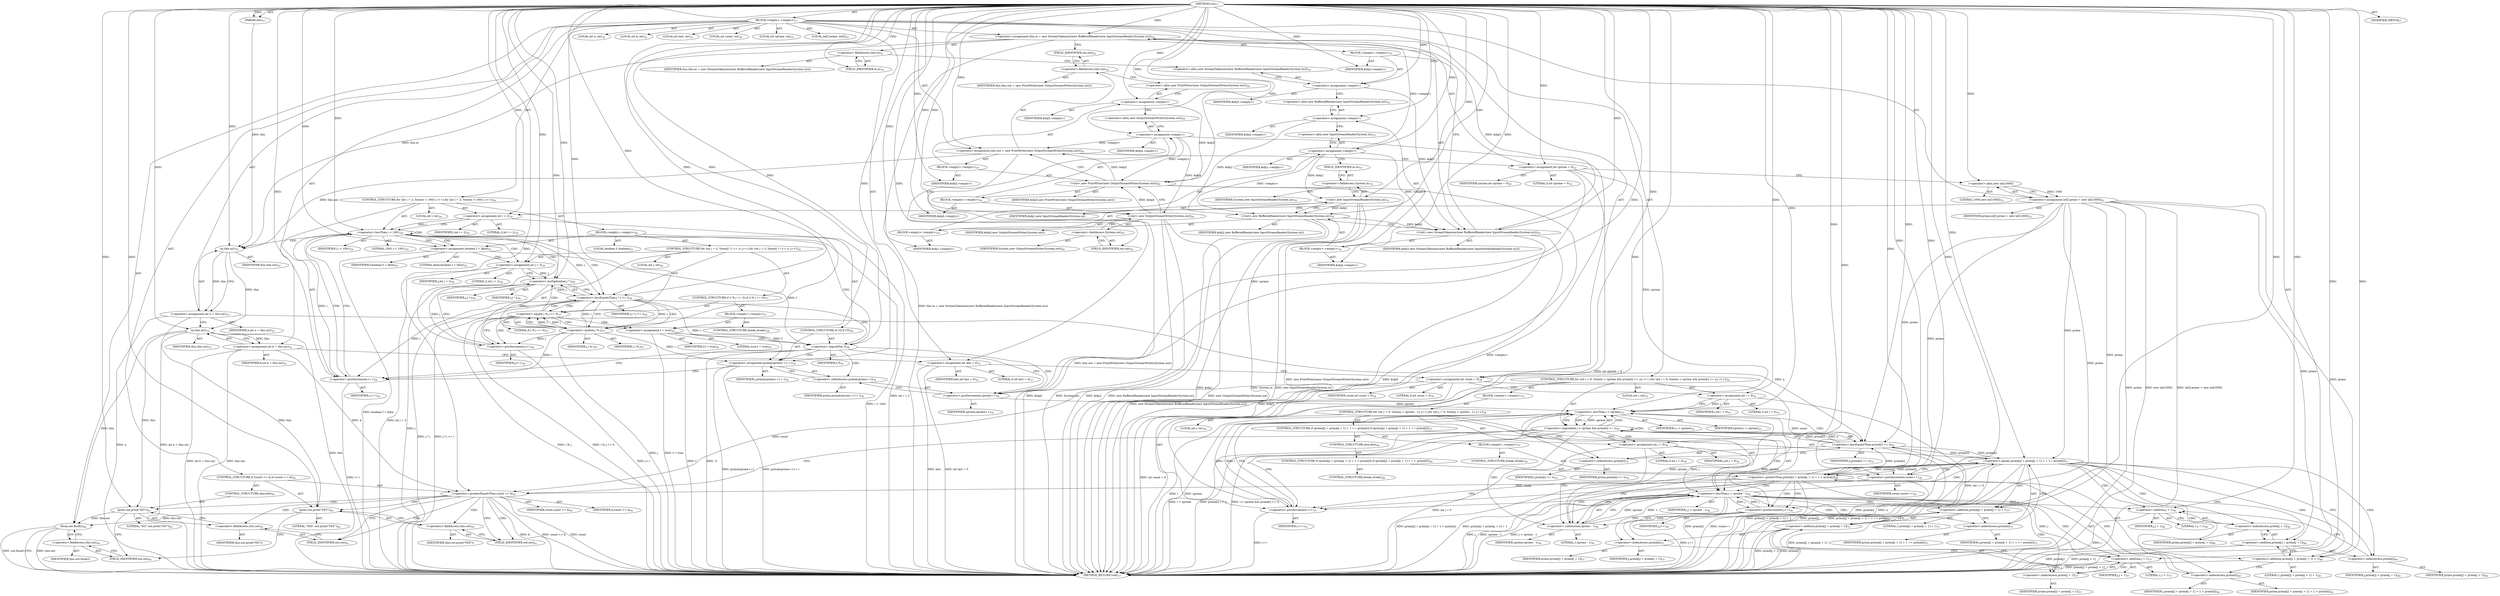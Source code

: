 digraph "run" {  
"55" [label = <(METHOD,run)<SUB>17</SUB>> ]
"4" [label = <(PARAM,this)<SUB>17</SUB>> ]
"56" [label = <(BLOCK,&lt;empty&gt;,&lt;empty&gt;)<SUB>17</SUB>> ]
"57" [label = <(&lt;operator&gt;.assignment,this.in = new StreamTokenizer(new BufferedReader(new InputStreamReader(System.in))))<SUB>19</SUB>> ]
"58" [label = <(&lt;operator&gt;.fieldAccess,this.in)<SUB>19</SUB>> ]
"59" [label = <(IDENTIFIER,this,this.in = new StreamTokenizer(new BufferedReader(new InputStreamReader(System.in))))> ]
"60" [label = <(FIELD_IDENTIFIER,in,in)<SUB>19</SUB>> ]
"61" [label = <(BLOCK,&lt;empty&gt;,&lt;empty&gt;)<SUB>19</SUB>> ]
"62" [label = <(&lt;operator&gt;.assignment,&lt;empty&gt;)> ]
"63" [label = <(IDENTIFIER,$obj3,&lt;empty&gt;)> ]
"64" [label = <(&lt;operator&gt;.alloc,new StreamTokenizer(new BufferedReader(new InputStreamReader(System.in))))<SUB>19</SUB>> ]
"65" [label = <(&lt;init&gt;,new StreamTokenizer(new BufferedReader(new InputStreamReader(System.in))))<SUB>19</SUB>> ]
"66" [label = <(IDENTIFIER,$obj3,new StreamTokenizer(new BufferedReader(new InputStreamReader(System.in))))> ]
"67" [label = <(BLOCK,&lt;empty&gt;,&lt;empty&gt;)<SUB>19</SUB>> ]
"68" [label = <(&lt;operator&gt;.assignment,&lt;empty&gt;)> ]
"69" [label = <(IDENTIFIER,$obj2,&lt;empty&gt;)> ]
"70" [label = <(&lt;operator&gt;.alloc,new BufferedReader(new InputStreamReader(System.in)))<SUB>19</SUB>> ]
"71" [label = <(&lt;init&gt;,new BufferedReader(new InputStreamReader(System.in)))<SUB>19</SUB>> ]
"72" [label = <(IDENTIFIER,$obj2,new BufferedReader(new InputStreamReader(System.in)))> ]
"73" [label = <(BLOCK,&lt;empty&gt;,&lt;empty&gt;)<SUB>19</SUB>> ]
"74" [label = <(&lt;operator&gt;.assignment,&lt;empty&gt;)> ]
"75" [label = <(IDENTIFIER,$obj1,&lt;empty&gt;)> ]
"76" [label = <(&lt;operator&gt;.alloc,new InputStreamReader(System.in))<SUB>19</SUB>> ]
"77" [label = <(&lt;init&gt;,new InputStreamReader(System.in))<SUB>19</SUB>> ]
"78" [label = <(IDENTIFIER,$obj1,new InputStreamReader(System.in))> ]
"79" [label = <(&lt;operator&gt;.fieldAccess,System.in)<SUB>19</SUB>> ]
"80" [label = <(IDENTIFIER,System,new InputStreamReader(System.in))<SUB>19</SUB>> ]
"81" [label = <(FIELD_IDENTIFIER,in,in)<SUB>19</SUB>> ]
"82" [label = <(IDENTIFIER,$obj1,&lt;empty&gt;)> ]
"83" [label = <(IDENTIFIER,$obj2,&lt;empty&gt;)> ]
"84" [label = <(IDENTIFIER,$obj3,&lt;empty&gt;)> ]
"85" [label = <(&lt;operator&gt;.assignment,this.out = new PrintWriter(new OutputStreamWriter(System.out)))<SUB>20</SUB>> ]
"86" [label = <(&lt;operator&gt;.fieldAccess,this.out)<SUB>20</SUB>> ]
"87" [label = <(IDENTIFIER,this,this.out = new PrintWriter(new OutputStreamWriter(System.out)))> ]
"88" [label = <(FIELD_IDENTIFIER,out,out)<SUB>20</SUB>> ]
"89" [label = <(BLOCK,&lt;empty&gt;,&lt;empty&gt;)<SUB>20</SUB>> ]
"90" [label = <(&lt;operator&gt;.assignment,&lt;empty&gt;)> ]
"91" [label = <(IDENTIFIER,$obj5,&lt;empty&gt;)> ]
"92" [label = <(&lt;operator&gt;.alloc,new PrintWriter(new OutputStreamWriter(System.out)))<SUB>20</SUB>> ]
"93" [label = <(&lt;init&gt;,new PrintWriter(new OutputStreamWriter(System.out)))<SUB>20</SUB>> ]
"94" [label = <(IDENTIFIER,$obj5,new PrintWriter(new OutputStreamWriter(System.out)))> ]
"95" [label = <(BLOCK,&lt;empty&gt;,&lt;empty&gt;)<SUB>20</SUB>> ]
"96" [label = <(&lt;operator&gt;.assignment,&lt;empty&gt;)> ]
"97" [label = <(IDENTIFIER,$obj4,&lt;empty&gt;)> ]
"98" [label = <(&lt;operator&gt;.alloc,new OutputStreamWriter(System.out))<SUB>20</SUB>> ]
"99" [label = <(&lt;init&gt;,new OutputStreamWriter(System.out))<SUB>20</SUB>> ]
"100" [label = <(IDENTIFIER,$obj4,new OutputStreamWriter(System.out))> ]
"101" [label = <(&lt;operator&gt;.fieldAccess,System.out)<SUB>20</SUB>> ]
"102" [label = <(IDENTIFIER,System,new OutputStreamWriter(System.out))<SUB>20</SUB>> ]
"103" [label = <(FIELD_IDENTIFIER,out,out)<SUB>20</SUB>> ]
"104" [label = <(IDENTIFIER,$obj4,&lt;empty&gt;)> ]
"105" [label = <(IDENTIFIER,$obj5,&lt;empty&gt;)> ]
"106" [label = <(LOCAL,int cprime: int)<SUB>22</SUB>> ]
"107" [label = <(&lt;operator&gt;.assignment,int cprime = 0)<SUB>22</SUB>> ]
"108" [label = <(IDENTIFIER,cprime,int cprime = 0)<SUB>22</SUB>> ]
"109" [label = <(LITERAL,0,int cprime = 0)<SUB>22</SUB>> ]
"110" [label = <(LOCAL,int[] prime: int[])<SUB>23</SUB>> ]
"111" [label = <(&lt;operator&gt;.assignment,int[] prime = new int[1000])<SUB>23</SUB>> ]
"112" [label = <(IDENTIFIER,prime,int[] prime = new int[1000])<SUB>23</SUB>> ]
"113" [label = <(&lt;operator&gt;.alloc,new int[1000])> ]
"114" [label = <(LITERAL,1000,new int[1000])<SUB>23</SUB>> ]
"115" [label = <(CONTROL_STRUCTURE,for (int i = 2; Some(i &lt; 1001); i++),for (int i = 2; Some(i &lt; 1001); i++))<SUB>24</SUB>> ]
"116" [label = <(LOCAL,int i: int)<SUB>24</SUB>> ]
"117" [label = <(&lt;operator&gt;.assignment,int i = 2)<SUB>24</SUB>> ]
"118" [label = <(IDENTIFIER,i,int i = 2)<SUB>24</SUB>> ]
"119" [label = <(LITERAL,2,int i = 2)<SUB>24</SUB>> ]
"120" [label = <(&lt;operator&gt;.lessThan,i &lt; 1001)<SUB>24</SUB>> ]
"121" [label = <(IDENTIFIER,i,i &lt; 1001)<SUB>24</SUB>> ]
"122" [label = <(LITERAL,1001,i &lt; 1001)<SUB>24</SUB>> ]
"123" [label = <(&lt;operator&gt;.postIncrement,i++)<SUB>24</SUB>> ]
"124" [label = <(IDENTIFIER,i,i++)<SUB>24</SUB>> ]
"125" [label = <(BLOCK,&lt;empty&gt;,&lt;empty&gt;)<SUB>24</SUB>> ]
"126" [label = <(LOCAL,boolean f: boolean)<SUB>25</SUB>> ]
"127" [label = <(&lt;operator&gt;.assignment,boolean f = false)<SUB>25</SUB>> ]
"128" [label = <(IDENTIFIER,f,boolean f = false)<SUB>25</SUB>> ]
"129" [label = <(LITERAL,false,boolean f = false)<SUB>25</SUB>> ]
"130" [label = <(CONTROL_STRUCTURE,for (int j = 2; Some(j * j &lt;= i); j++),for (int j = 2; Some(j * j &lt;= i); j++))<SUB>26</SUB>> ]
"131" [label = <(LOCAL,int j: int)<SUB>26</SUB>> ]
"132" [label = <(&lt;operator&gt;.assignment,int j = 2)<SUB>26</SUB>> ]
"133" [label = <(IDENTIFIER,j,int j = 2)<SUB>26</SUB>> ]
"134" [label = <(LITERAL,2,int j = 2)<SUB>26</SUB>> ]
"135" [label = <(&lt;operator&gt;.lessEqualsThan,j * j &lt;= i)<SUB>26</SUB>> ]
"136" [label = <(&lt;operator&gt;.multiplication,j * j)<SUB>26</SUB>> ]
"137" [label = <(IDENTIFIER,j,j * j)<SUB>26</SUB>> ]
"138" [label = <(IDENTIFIER,j,j * j)<SUB>26</SUB>> ]
"139" [label = <(IDENTIFIER,i,j * j &lt;= i)<SUB>26</SUB>> ]
"140" [label = <(&lt;operator&gt;.postIncrement,j++)<SUB>26</SUB>> ]
"141" [label = <(IDENTIFIER,j,j++)<SUB>26</SUB>> ]
"142" [label = <(CONTROL_STRUCTURE,if (i % j == 0),if (i % j == 0))<SUB>27</SUB>> ]
"143" [label = <(&lt;operator&gt;.equals,i % j == 0)<SUB>27</SUB>> ]
"144" [label = <(&lt;operator&gt;.modulo,i % j)<SUB>27</SUB>> ]
"145" [label = <(IDENTIFIER,i,i % j)<SUB>27</SUB>> ]
"146" [label = <(IDENTIFIER,j,i % j)<SUB>27</SUB>> ]
"147" [label = <(LITERAL,0,i % j == 0)<SUB>27</SUB>> ]
"148" [label = <(BLOCK,&lt;empty&gt;,&lt;empty&gt;)<SUB>27</SUB>> ]
"149" [label = <(&lt;operator&gt;.assignment,f = true)<SUB>28</SUB>> ]
"150" [label = <(IDENTIFIER,f,f = true)<SUB>28</SUB>> ]
"151" [label = <(LITERAL,true,f = true)<SUB>28</SUB>> ]
"152" [label = <(CONTROL_STRUCTURE,break;,break;)<SUB>28</SUB>> ]
"153" [label = <(CONTROL_STRUCTURE,if (!f),if (!f))<SUB>30</SUB>> ]
"154" [label = <(&lt;operator&gt;.logicalNot,!f)<SUB>30</SUB>> ]
"155" [label = <(IDENTIFIER,f,!f)<SUB>30</SUB>> ]
"156" [label = <(&lt;operator&gt;.assignment,prime[cprime++] = i)<SUB>30</SUB>> ]
"157" [label = <(&lt;operator&gt;.indexAccess,prime[cprime++])<SUB>30</SUB>> ]
"158" [label = <(IDENTIFIER,prime,prime[cprime++] = i)<SUB>30</SUB>> ]
"159" [label = <(&lt;operator&gt;.postIncrement,cprime++)<SUB>30</SUB>> ]
"160" [label = <(IDENTIFIER,cprime,cprime++)<SUB>30</SUB>> ]
"161" [label = <(IDENTIFIER,i,prime[cprime++] = i)<SUB>30</SUB>> ]
"162" [label = <(LOCAL,int n: int)<SUB>32</SUB>> ]
"163" [label = <(LOCAL,int k: int)<SUB>32</SUB>> ]
"164" [label = <(&lt;operator&gt;.assignment,int n = this.ni())<SUB>32</SUB>> ]
"165" [label = <(IDENTIFIER,n,int n = this.ni())<SUB>32</SUB>> ]
"166" [label = <(ni,this.ni())<SUB>32</SUB>> ]
"3" [label = <(IDENTIFIER,this,this.ni())<SUB>32</SUB>> ]
"167" [label = <(&lt;operator&gt;.assignment,int k = this.ni())<SUB>32</SUB>> ]
"168" [label = <(IDENTIFIER,k,int k = this.ni())<SUB>32</SUB>> ]
"169" [label = <(ni,this.ni())<SUB>32</SUB>> ]
"5" [label = <(IDENTIFIER,this,this.ni())<SUB>32</SUB>> ]
"170" [label = <(LOCAL,int last: int)<SUB>33</SUB>> ]
"171" [label = <(&lt;operator&gt;.assignment,int last = 0)<SUB>33</SUB>> ]
"172" [label = <(IDENTIFIER,last,int last = 0)<SUB>33</SUB>> ]
"173" [label = <(LITERAL,0,int last = 0)<SUB>33</SUB>> ]
"174" [label = <(LOCAL,int count: int)<SUB>34</SUB>> ]
"175" [label = <(&lt;operator&gt;.assignment,int count = 0)<SUB>34</SUB>> ]
"176" [label = <(IDENTIFIER,count,int count = 0)<SUB>34</SUB>> ]
"177" [label = <(LITERAL,0,int count = 0)<SUB>34</SUB>> ]
"178" [label = <(CONTROL_STRUCTURE,for (int i = 0; Some(i &lt; cprime &amp;&amp; prime[i] &lt;= n); i++),for (int i = 0; Some(i &lt; cprime &amp;&amp; prime[i] &lt;= n); i++))<SUB>35</SUB>> ]
"179" [label = <(LOCAL,int i: int)<SUB>35</SUB>> ]
"180" [label = <(&lt;operator&gt;.assignment,int i = 0)<SUB>35</SUB>> ]
"181" [label = <(IDENTIFIER,i,int i = 0)<SUB>35</SUB>> ]
"182" [label = <(LITERAL,0,int i = 0)<SUB>35</SUB>> ]
"183" [label = <(&lt;operator&gt;.logicalAnd,i &lt; cprime &amp;&amp; prime[i] &lt;= n)<SUB>35</SUB>> ]
"184" [label = <(&lt;operator&gt;.lessThan,i &lt; cprime)<SUB>35</SUB>> ]
"185" [label = <(IDENTIFIER,i,i &lt; cprime)<SUB>35</SUB>> ]
"186" [label = <(IDENTIFIER,cprime,i &lt; cprime)<SUB>35</SUB>> ]
"187" [label = <(&lt;operator&gt;.lessEqualsThan,prime[i] &lt;= n)<SUB>35</SUB>> ]
"188" [label = <(&lt;operator&gt;.indexAccess,prime[i])<SUB>35</SUB>> ]
"189" [label = <(IDENTIFIER,prime,prime[i] &lt;= n)<SUB>35</SUB>> ]
"190" [label = <(IDENTIFIER,i,prime[i] &lt;= n)<SUB>35</SUB>> ]
"191" [label = <(IDENTIFIER,n,prime[i] &lt;= n)<SUB>35</SUB>> ]
"192" [label = <(&lt;operator&gt;.postIncrement,i++)<SUB>35</SUB>> ]
"193" [label = <(IDENTIFIER,i,i++)<SUB>35</SUB>> ]
"194" [label = <(BLOCK,&lt;empty&gt;,&lt;empty&gt;)<SUB>35</SUB>> ]
"195" [label = <(CONTROL_STRUCTURE,for (int j = 0; Some(j &lt; cprime - 1); j++),for (int j = 0; Some(j &lt; cprime - 1); j++))<SUB>36</SUB>> ]
"196" [label = <(LOCAL,int j: int)<SUB>36</SUB>> ]
"197" [label = <(&lt;operator&gt;.assignment,int j = 0)<SUB>36</SUB>> ]
"198" [label = <(IDENTIFIER,j,int j = 0)<SUB>36</SUB>> ]
"199" [label = <(LITERAL,0,int j = 0)<SUB>36</SUB>> ]
"200" [label = <(&lt;operator&gt;.lessThan,j &lt; cprime - 1)<SUB>36</SUB>> ]
"201" [label = <(IDENTIFIER,j,j &lt; cprime - 1)<SUB>36</SUB>> ]
"202" [label = <(&lt;operator&gt;.subtraction,cprime - 1)<SUB>36</SUB>> ]
"203" [label = <(IDENTIFIER,cprime,cprime - 1)<SUB>36</SUB>> ]
"204" [label = <(LITERAL,1,cprime - 1)<SUB>36</SUB>> ]
"205" [label = <(&lt;operator&gt;.postIncrement,j++)<SUB>36</SUB>> ]
"206" [label = <(IDENTIFIER,j,j++)<SUB>36</SUB>> ]
"207" [label = <(CONTROL_STRUCTURE,if (prime[j] + prime[j + 1] + 1 == prime[i]),if (prime[j] + prime[j + 1] + 1 == prime[i]))<SUB>37</SUB>> ]
"208" [label = <(&lt;operator&gt;.equals,prime[j] + prime[j + 1] + 1 == prime[i])<SUB>37</SUB>> ]
"209" [label = <(&lt;operator&gt;.addition,prime[j] + prime[j + 1] + 1)<SUB>37</SUB>> ]
"210" [label = <(&lt;operator&gt;.addition,prime[j] + prime[j + 1])<SUB>37</SUB>> ]
"211" [label = <(&lt;operator&gt;.indexAccess,prime[j])<SUB>37</SUB>> ]
"212" [label = <(IDENTIFIER,prime,prime[j] + prime[j + 1])<SUB>37</SUB>> ]
"213" [label = <(IDENTIFIER,j,prime[j] + prime[j + 1])<SUB>37</SUB>> ]
"214" [label = <(&lt;operator&gt;.indexAccess,prime[j + 1])<SUB>37</SUB>> ]
"215" [label = <(IDENTIFIER,prime,prime[j] + prime[j + 1])<SUB>37</SUB>> ]
"216" [label = <(&lt;operator&gt;.addition,j + 1)<SUB>37</SUB>> ]
"217" [label = <(IDENTIFIER,j,j + 1)<SUB>37</SUB>> ]
"218" [label = <(LITERAL,1,j + 1)<SUB>37</SUB>> ]
"219" [label = <(LITERAL,1,prime[j] + prime[j + 1] + 1)<SUB>37</SUB>> ]
"220" [label = <(&lt;operator&gt;.indexAccess,prime[i])<SUB>37</SUB>> ]
"221" [label = <(IDENTIFIER,prime,prime[j] + prime[j + 1] + 1 == prime[i])<SUB>37</SUB>> ]
"222" [label = <(IDENTIFIER,i,prime[j] + prime[j + 1] + 1 == prime[i])<SUB>37</SUB>> ]
"223" [label = <(BLOCK,&lt;empty&gt;,&lt;empty&gt;)<SUB>37</SUB>> ]
"224" [label = <(&lt;operator&gt;.postIncrement,count++)<SUB>38</SUB>> ]
"225" [label = <(IDENTIFIER,count,count++)<SUB>38</SUB>> ]
"226" [label = <(CONTROL_STRUCTURE,break;,break;)<SUB>38</SUB>> ]
"227" [label = <(CONTROL_STRUCTURE,else,else)<SUB>40</SUB>> ]
"228" [label = <(CONTROL_STRUCTURE,if (prime[j] + prime[j + 1] + 1 &gt; prime[i]),if (prime[j] + prime[j + 1] + 1 &gt; prime[i]))<SUB>40</SUB>> ]
"229" [label = <(&lt;operator&gt;.greaterThan,prime[j] + prime[j + 1] + 1 &gt; prime[i])<SUB>40</SUB>> ]
"230" [label = <(&lt;operator&gt;.addition,prime[j] + prime[j + 1] + 1)<SUB>40</SUB>> ]
"231" [label = <(&lt;operator&gt;.addition,prime[j] + prime[j + 1])<SUB>40</SUB>> ]
"232" [label = <(&lt;operator&gt;.indexAccess,prime[j])<SUB>40</SUB>> ]
"233" [label = <(IDENTIFIER,prime,prime[j] + prime[j + 1])<SUB>40</SUB>> ]
"234" [label = <(IDENTIFIER,j,prime[j] + prime[j + 1])<SUB>40</SUB>> ]
"235" [label = <(&lt;operator&gt;.indexAccess,prime[j + 1])<SUB>40</SUB>> ]
"236" [label = <(IDENTIFIER,prime,prime[j] + prime[j + 1])<SUB>40</SUB>> ]
"237" [label = <(&lt;operator&gt;.addition,j + 1)<SUB>40</SUB>> ]
"238" [label = <(IDENTIFIER,j,j + 1)<SUB>40</SUB>> ]
"239" [label = <(LITERAL,1,j + 1)<SUB>40</SUB>> ]
"240" [label = <(LITERAL,1,prime[j] + prime[j + 1] + 1)<SUB>40</SUB>> ]
"241" [label = <(&lt;operator&gt;.indexAccess,prime[i])<SUB>40</SUB>> ]
"242" [label = <(IDENTIFIER,prime,prime[j] + prime[j + 1] + 1 &gt; prime[i])<SUB>40</SUB>> ]
"243" [label = <(IDENTIFIER,i,prime[j] + prime[j + 1] + 1 &gt; prime[i])<SUB>40</SUB>> ]
"244" [label = <(CONTROL_STRUCTURE,break;,break;)<SUB>40</SUB>> ]
"245" [label = <(CONTROL_STRUCTURE,if (count &gt;= k),if (count &gt;= k))<SUB>42</SUB>> ]
"246" [label = <(&lt;operator&gt;.greaterEqualsThan,count &gt;= k)<SUB>42</SUB>> ]
"247" [label = <(IDENTIFIER,count,count &gt;= k)<SUB>42</SUB>> ]
"248" [label = <(IDENTIFIER,k,count &gt;= k)<SUB>42</SUB>> ]
"249" [label = <(print,out.print(&quot;YES&quot;))<SUB>42</SUB>> ]
"250" [label = <(&lt;operator&gt;.fieldAccess,this.out)<SUB>42</SUB>> ]
"251" [label = <(IDENTIFIER,this,out.print(&quot;YES&quot;))> ]
"252" [label = <(FIELD_IDENTIFIER,out,out)<SUB>42</SUB>> ]
"253" [label = <(LITERAL,&quot;YES&quot;,out.print(&quot;YES&quot;))<SUB>42</SUB>> ]
"254" [label = <(CONTROL_STRUCTURE,else,else)<SUB>43</SUB>> ]
"255" [label = <(print,out.print(&quot;NO&quot;))<SUB>43</SUB>> ]
"256" [label = <(&lt;operator&gt;.fieldAccess,this.out)<SUB>43</SUB>> ]
"257" [label = <(IDENTIFIER,this,out.print(&quot;NO&quot;))> ]
"258" [label = <(FIELD_IDENTIFIER,out,out)<SUB>43</SUB>> ]
"259" [label = <(LITERAL,&quot;NO&quot;,out.print(&quot;NO&quot;))<SUB>43</SUB>> ]
"260" [label = <(flush,out.flush())<SUB>44</SUB>> ]
"261" [label = <(&lt;operator&gt;.fieldAccess,this.out)<SUB>44</SUB>> ]
"262" [label = <(IDENTIFIER,this,out.flush())> ]
"263" [label = <(FIELD_IDENTIFIER,out,out)<SUB>44</SUB>> ]
"264" [label = <(MODIFIER,VIRTUAL)> ]
"265" [label = <(METHOD_RETURN,void)<SUB>17</SUB>> ]
  "55" -> "4"  [ label = "AST: "] 
  "55" -> "56"  [ label = "AST: "] 
  "55" -> "264"  [ label = "AST: "] 
  "55" -> "265"  [ label = "AST: "] 
  "56" -> "57"  [ label = "AST: "] 
  "56" -> "85"  [ label = "AST: "] 
  "56" -> "106"  [ label = "AST: "] 
  "56" -> "107"  [ label = "AST: "] 
  "56" -> "110"  [ label = "AST: "] 
  "56" -> "111"  [ label = "AST: "] 
  "56" -> "115"  [ label = "AST: "] 
  "56" -> "162"  [ label = "AST: "] 
  "56" -> "163"  [ label = "AST: "] 
  "56" -> "164"  [ label = "AST: "] 
  "56" -> "167"  [ label = "AST: "] 
  "56" -> "170"  [ label = "AST: "] 
  "56" -> "171"  [ label = "AST: "] 
  "56" -> "174"  [ label = "AST: "] 
  "56" -> "175"  [ label = "AST: "] 
  "56" -> "178"  [ label = "AST: "] 
  "56" -> "245"  [ label = "AST: "] 
  "56" -> "260"  [ label = "AST: "] 
  "57" -> "58"  [ label = "AST: "] 
  "57" -> "61"  [ label = "AST: "] 
  "58" -> "59"  [ label = "AST: "] 
  "58" -> "60"  [ label = "AST: "] 
  "61" -> "62"  [ label = "AST: "] 
  "61" -> "65"  [ label = "AST: "] 
  "61" -> "84"  [ label = "AST: "] 
  "62" -> "63"  [ label = "AST: "] 
  "62" -> "64"  [ label = "AST: "] 
  "65" -> "66"  [ label = "AST: "] 
  "65" -> "67"  [ label = "AST: "] 
  "67" -> "68"  [ label = "AST: "] 
  "67" -> "71"  [ label = "AST: "] 
  "67" -> "83"  [ label = "AST: "] 
  "68" -> "69"  [ label = "AST: "] 
  "68" -> "70"  [ label = "AST: "] 
  "71" -> "72"  [ label = "AST: "] 
  "71" -> "73"  [ label = "AST: "] 
  "73" -> "74"  [ label = "AST: "] 
  "73" -> "77"  [ label = "AST: "] 
  "73" -> "82"  [ label = "AST: "] 
  "74" -> "75"  [ label = "AST: "] 
  "74" -> "76"  [ label = "AST: "] 
  "77" -> "78"  [ label = "AST: "] 
  "77" -> "79"  [ label = "AST: "] 
  "79" -> "80"  [ label = "AST: "] 
  "79" -> "81"  [ label = "AST: "] 
  "85" -> "86"  [ label = "AST: "] 
  "85" -> "89"  [ label = "AST: "] 
  "86" -> "87"  [ label = "AST: "] 
  "86" -> "88"  [ label = "AST: "] 
  "89" -> "90"  [ label = "AST: "] 
  "89" -> "93"  [ label = "AST: "] 
  "89" -> "105"  [ label = "AST: "] 
  "90" -> "91"  [ label = "AST: "] 
  "90" -> "92"  [ label = "AST: "] 
  "93" -> "94"  [ label = "AST: "] 
  "93" -> "95"  [ label = "AST: "] 
  "95" -> "96"  [ label = "AST: "] 
  "95" -> "99"  [ label = "AST: "] 
  "95" -> "104"  [ label = "AST: "] 
  "96" -> "97"  [ label = "AST: "] 
  "96" -> "98"  [ label = "AST: "] 
  "99" -> "100"  [ label = "AST: "] 
  "99" -> "101"  [ label = "AST: "] 
  "101" -> "102"  [ label = "AST: "] 
  "101" -> "103"  [ label = "AST: "] 
  "107" -> "108"  [ label = "AST: "] 
  "107" -> "109"  [ label = "AST: "] 
  "111" -> "112"  [ label = "AST: "] 
  "111" -> "113"  [ label = "AST: "] 
  "113" -> "114"  [ label = "AST: "] 
  "115" -> "116"  [ label = "AST: "] 
  "115" -> "117"  [ label = "AST: "] 
  "115" -> "120"  [ label = "AST: "] 
  "115" -> "123"  [ label = "AST: "] 
  "115" -> "125"  [ label = "AST: "] 
  "117" -> "118"  [ label = "AST: "] 
  "117" -> "119"  [ label = "AST: "] 
  "120" -> "121"  [ label = "AST: "] 
  "120" -> "122"  [ label = "AST: "] 
  "123" -> "124"  [ label = "AST: "] 
  "125" -> "126"  [ label = "AST: "] 
  "125" -> "127"  [ label = "AST: "] 
  "125" -> "130"  [ label = "AST: "] 
  "125" -> "153"  [ label = "AST: "] 
  "127" -> "128"  [ label = "AST: "] 
  "127" -> "129"  [ label = "AST: "] 
  "130" -> "131"  [ label = "AST: "] 
  "130" -> "132"  [ label = "AST: "] 
  "130" -> "135"  [ label = "AST: "] 
  "130" -> "140"  [ label = "AST: "] 
  "130" -> "142"  [ label = "AST: "] 
  "132" -> "133"  [ label = "AST: "] 
  "132" -> "134"  [ label = "AST: "] 
  "135" -> "136"  [ label = "AST: "] 
  "135" -> "139"  [ label = "AST: "] 
  "136" -> "137"  [ label = "AST: "] 
  "136" -> "138"  [ label = "AST: "] 
  "140" -> "141"  [ label = "AST: "] 
  "142" -> "143"  [ label = "AST: "] 
  "142" -> "148"  [ label = "AST: "] 
  "143" -> "144"  [ label = "AST: "] 
  "143" -> "147"  [ label = "AST: "] 
  "144" -> "145"  [ label = "AST: "] 
  "144" -> "146"  [ label = "AST: "] 
  "148" -> "149"  [ label = "AST: "] 
  "148" -> "152"  [ label = "AST: "] 
  "149" -> "150"  [ label = "AST: "] 
  "149" -> "151"  [ label = "AST: "] 
  "153" -> "154"  [ label = "AST: "] 
  "153" -> "156"  [ label = "AST: "] 
  "154" -> "155"  [ label = "AST: "] 
  "156" -> "157"  [ label = "AST: "] 
  "156" -> "161"  [ label = "AST: "] 
  "157" -> "158"  [ label = "AST: "] 
  "157" -> "159"  [ label = "AST: "] 
  "159" -> "160"  [ label = "AST: "] 
  "164" -> "165"  [ label = "AST: "] 
  "164" -> "166"  [ label = "AST: "] 
  "166" -> "3"  [ label = "AST: "] 
  "167" -> "168"  [ label = "AST: "] 
  "167" -> "169"  [ label = "AST: "] 
  "169" -> "5"  [ label = "AST: "] 
  "171" -> "172"  [ label = "AST: "] 
  "171" -> "173"  [ label = "AST: "] 
  "175" -> "176"  [ label = "AST: "] 
  "175" -> "177"  [ label = "AST: "] 
  "178" -> "179"  [ label = "AST: "] 
  "178" -> "180"  [ label = "AST: "] 
  "178" -> "183"  [ label = "AST: "] 
  "178" -> "192"  [ label = "AST: "] 
  "178" -> "194"  [ label = "AST: "] 
  "180" -> "181"  [ label = "AST: "] 
  "180" -> "182"  [ label = "AST: "] 
  "183" -> "184"  [ label = "AST: "] 
  "183" -> "187"  [ label = "AST: "] 
  "184" -> "185"  [ label = "AST: "] 
  "184" -> "186"  [ label = "AST: "] 
  "187" -> "188"  [ label = "AST: "] 
  "187" -> "191"  [ label = "AST: "] 
  "188" -> "189"  [ label = "AST: "] 
  "188" -> "190"  [ label = "AST: "] 
  "192" -> "193"  [ label = "AST: "] 
  "194" -> "195"  [ label = "AST: "] 
  "195" -> "196"  [ label = "AST: "] 
  "195" -> "197"  [ label = "AST: "] 
  "195" -> "200"  [ label = "AST: "] 
  "195" -> "205"  [ label = "AST: "] 
  "195" -> "207"  [ label = "AST: "] 
  "197" -> "198"  [ label = "AST: "] 
  "197" -> "199"  [ label = "AST: "] 
  "200" -> "201"  [ label = "AST: "] 
  "200" -> "202"  [ label = "AST: "] 
  "202" -> "203"  [ label = "AST: "] 
  "202" -> "204"  [ label = "AST: "] 
  "205" -> "206"  [ label = "AST: "] 
  "207" -> "208"  [ label = "AST: "] 
  "207" -> "223"  [ label = "AST: "] 
  "207" -> "227"  [ label = "AST: "] 
  "208" -> "209"  [ label = "AST: "] 
  "208" -> "220"  [ label = "AST: "] 
  "209" -> "210"  [ label = "AST: "] 
  "209" -> "219"  [ label = "AST: "] 
  "210" -> "211"  [ label = "AST: "] 
  "210" -> "214"  [ label = "AST: "] 
  "211" -> "212"  [ label = "AST: "] 
  "211" -> "213"  [ label = "AST: "] 
  "214" -> "215"  [ label = "AST: "] 
  "214" -> "216"  [ label = "AST: "] 
  "216" -> "217"  [ label = "AST: "] 
  "216" -> "218"  [ label = "AST: "] 
  "220" -> "221"  [ label = "AST: "] 
  "220" -> "222"  [ label = "AST: "] 
  "223" -> "224"  [ label = "AST: "] 
  "223" -> "226"  [ label = "AST: "] 
  "224" -> "225"  [ label = "AST: "] 
  "227" -> "228"  [ label = "AST: "] 
  "228" -> "229"  [ label = "AST: "] 
  "228" -> "244"  [ label = "AST: "] 
  "229" -> "230"  [ label = "AST: "] 
  "229" -> "241"  [ label = "AST: "] 
  "230" -> "231"  [ label = "AST: "] 
  "230" -> "240"  [ label = "AST: "] 
  "231" -> "232"  [ label = "AST: "] 
  "231" -> "235"  [ label = "AST: "] 
  "232" -> "233"  [ label = "AST: "] 
  "232" -> "234"  [ label = "AST: "] 
  "235" -> "236"  [ label = "AST: "] 
  "235" -> "237"  [ label = "AST: "] 
  "237" -> "238"  [ label = "AST: "] 
  "237" -> "239"  [ label = "AST: "] 
  "241" -> "242"  [ label = "AST: "] 
  "241" -> "243"  [ label = "AST: "] 
  "245" -> "246"  [ label = "AST: "] 
  "245" -> "249"  [ label = "AST: "] 
  "245" -> "254"  [ label = "AST: "] 
  "246" -> "247"  [ label = "AST: "] 
  "246" -> "248"  [ label = "AST: "] 
  "249" -> "250"  [ label = "AST: "] 
  "249" -> "253"  [ label = "AST: "] 
  "250" -> "251"  [ label = "AST: "] 
  "250" -> "252"  [ label = "AST: "] 
  "254" -> "255"  [ label = "AST: "] 
  "255" -> "256"  [ label = "AST: "] 
  "255" -> "259"  [ label = "AST: "] 
  "256" -> "257"  [ label = "AST: "] 
  "256" -> "258"  [ label = "AST: "] 
  "260" -> "261"  [ label = "AST: "] 
  "261" -> "262"  [ label = "AST: "] 
  "261" -> "263"  [ label = "AST: "] 
  "57" -> "88"  [ label = "CFG: "] 
  "85" -> "107"  [ label = "CFG: "] 
  "107" -> "113"  [ label = "CFG: "] 
  "111" -> "117"  [ label = "CFG: "] 
  "164" -> "169"  [ label = "CFG: "] 
  "167" -> "171"  [ label = "CFG: "] 
  "171" -> "175"  [ label = "CFG: "] 
  "175" -> "180"  [ label = "CFG: "] 
  "260" -> "265"  [ label = "CFG: "] 
  "58" -> "64"  [ label = "CFG: "] 
  "86" -> "92"  [ label = "CFG: "] 
  "113" -> "111"  [ label = "CFG: "] 
  "117" -> "120"  [ label = "CFG: "] 
  "120" -> "127"  [ label = "CFG: "] 
  "120" -> "166"  [ label = "CFG: "] 
  "123" -> "120"  [ label = "CFG: "] 
  "166" -> "164"  [ label = "CFG: "] 
  "169" -> "167"  [ label = "CFG: "] 
  "180" -> "184"  [ label = "CFG: "] 
  "183" -> "197"  [ label = "CFG: "] 
  "183" -> "246"  [ label = "CFG: "] 
  "192" -> "184"  [ label = "CFG: "] 
  "246" -> "252"  [ label = "CFG: "] 
  "246" -> "258"  [ label = "CFG: "] 
  "249" -> "263"  [ label = "CFG: "] 
  "261" -> "260"  [ label = "CFG: "] 
  "60" -> "58"  [ label = "CFG: "] 
  "62" -> "70"  [ label = "CFG: "] 
  "65" -> "57"  [ label = "CFG: "] 
  "88" -> "86"  [ label = "CFG: "] 
  "90" -> "98"  [ label = "CFG: "] 
  "93" -> "85"  [ label = "CFG: "] 
  "127" -> "132"  [ label = "CFG: "] 
  "184" -> "183"  [ label = "CFG: "] 
  "184" -> "188"  [ label = "CFG: "] 
  "187" -> "183"  [ label = "CFG: "] 
  "250" -> "249"  [ label = "CFG: "] 
  "255" -> "263"  [ label = "CFG: "] 
  "263" -> "261"  [ label = "CFG: "] 
  "64" -> "62"  [ label = "CFG: "] 
  "92" -> "90"  [ label = "CFG: "] 
  "132" -> "136"  [ label = "CFG: "] 
  "135" -> "144"  [ label = "CFG: "] 
  "135" -> "154"  [ label = "CFG: "] 
  "140" -> "136"  [ label = "CFG: "] 
  "154" -> "159"  [ label = "CFG: "] 
  "154" -> "123"  [ label = "CFG: "] 
  "156" -> "123"  [ label = "CFG: "] 
  "188" -> "187"  [ label = "CFG: "] 
  "197" -> "202"  [ label = "CFG: "] 
  "200" -> "211"  [ label = "CFG: "] 
  "200" -> "192"  [ label = "CFG: "] 
  "205" -> "202"  [ label = "CFG: "] 
  "252" -> "250"  [ label = "CFG: "] 
  "256" -> "255"  [ label = "CFG: "] 
  "68" -> "76"  [ label = "CFG: "] 
  "71" -> "65"  [ label = "CFG: "] 
  "96" -> "103"  [ label = "CFG: "] 
  "99" -> "93"  [ label = "CFG: "] 
  "136" -> "135"  [ label = "CFG: "] 
  "143" -> "149"  [ label = "CFG: "] 
  "143" -> "140"  [ label = "CFG: "] 
  "157" -> "156"  [ label = "CFG: "] 
  "202" -> "200"  [ label = "CFG: "] 
  "208" -> "224"  [ label = "CFG: "] 
  "208" -> "232"  [ label = "CFG: "] 
  "258" -> "256"  [ label = "CFG: "] 
  "70" -> "68"  [ label = "CFG: "] 
  "98" -> "96"  [ label = "CFG: "] 
  "101" -> "99"  [ label = "CFG: "] 
  "144" -> "143"  [ label = "CFG: "] 
  "149" -> "154"  [ label = "CFG: "] 
  "159" -> "157"  [ label = "CFG: "] 
  "209" -> "220"  [ label = "CFG: "] 
  "220" -> "208"  [ label = "CFG: "] 
  "224" -> "192"  [ label = "CFG: "] 
  "74" -> "81"  [ label = "CFG: "] 
  "77" -> "71"  [ label = "CFG: "] 
  "103" -> "101"  [ label = "CFG: "] 
  "210" -> "209"  [ label = "CFG: "] 
  "229" -> "192"  [ label = "CFG: "] 
  "229" -> "205"  [ label = "CFG: "] 
  "76" -> "74"  [ label = "CFG: "] 
  "79" -> "77"  [ label = "CFG: "] 
  "211" -> "216"  [ label = "CFG: "] 
  "214" -> "210"  [ label = "CFG: "] 
  "230" -> "241"  [ label = "CFG: "] 
  "241" -> "229"  [ label = "CFG: "] 
  "81" -> "79"  [ label = "CFG: "] 
  "216" -> "214"  [ label = "CFG: "] 
  "231" -> "230"  [ label = "CFG: "] 
  "232" -> "237"  [ label = "CFG: "] 
  "235" -> "231"  [ label = "CFG: "] 
  "237" -> "235"  [ label = "CFG: "] 
  "55" -> "60"  [ label = "CFG: "] 
  "65" -> "265"  [ label = "DDG: $obj3"] 
  "71" -> "265"  [ label = "DDG: $obj2"] 
  "77" -> "265"  [ label = "DDG: $obj1"] 
  "77" -> "265"  [ label = "DDG: System.in"] 
  "77" -> "265"  [ label = "DDG: new InputStreamReader(System.in)"] 
  "71" -> "265"  [ label = "DDG: new BufferedReader(new InputStreamReader(System.in))"] 
  "65" -> "265"  [ label = "DDG: new StreamTokenizer(new BufferedReader(new InputStreamReader(System.in)))"] 
  "57" -> "265"  [ label = "DDG: this.in = new StreamTokenizer(new BufferedReader(new InputStreamReader(System.in)))"] 
  "93" -> "265"  [ label = "DDG: $obj5"] 
  "96" -> "265"  [ label = "DDG: &lt;empty&gt;"] 
  "99" -> "265"  [ label = "DDG: $obj4"] 
  "99" -> "265"  [ label = "DDG: System.out"] 
  "99" -> "265"  [ label = "DDG: new OutputStreamWriter(System.out)"] 
  "93" -> "265"  [ label = "DDG: new PrintWriter(new OutputStreamWriter(System.out))"] 
  "85" -> "265"  [ label = "DDG: this.out = new PrintWriter(new OutputStreamWriter(System.out))"] 
  "107" -> "265"  [ label = "DDG: int cprime = 0"] 
  "111" -> "265"  [ label = "DDG: prime"] 
  "111" -> "265"  [ label = "DDG: new int[1000]"] 
  "111" -> "265"  [ label = "DDG: int[] prime = new int[1000]"] 
  "117" -> "265"  [ label = "DDG: int i = 2"] 
  "120" -> "265"  [ label = "DDG: i &lt; 1001"] 
  "164" -> "265"  [ label = "DDG: n"] 
  "164" -> "265"  [ label = "DDG: int n = this.ni()"] 
  "169" -> "265"  [ label = "DDG: this"] 
  "167" -> "265"  [ label = "DDG: this.ni()"] 
  "167" -> "265"  [ label = "DDG: int k = this.ni()"] 
  "171" -> "265"  [ label = "DDG: last"] 
  "171" -> "265"  [ label = "DDG: int last = 0"] 
  "175" -> "265"  [ label = "DDG: int count = 0"] 
  "180" -> "265"  [ label = "DDG: int i = 0"] 
  "184" -> "265"  [ label = "DDG: i"] 
  "184" -> "265"  [ label = "DDG: cprime"] 
  "183" -> "265"  [ label = "DDG: i &lt; cprime"] 
  "187" -> "265"  [ label = "DDG: prime[i]"] 
  "187" -> "265"  [ label = "DDG: n"] 
  "183" -> "265"  [ label = "DDG: prime[i] &lt;= n"] 
  "183" -> "265"  [ label = "DDG: i &lt; cprime &amp;&amp; prime[i] &lt;= n"] 
  "246" -> "265"  [ label = "DDG: count"] 
  "246" -> "265"  [ label = "DDG: k"] 
  "246" -> "265"  [ label = "DDG: count &gt;= k"] 
  "260" -> "265"  [ label = "DDG: this.out"] 
  "260" -> "265"  [ label = "DDG: out.flush()"] 
  "197" -> "265"  [ label = "DDG: int j = 0"] 
  "200" -> "265"  [ label = "DDG: j"] 
  "200" -> "265"  [ label = "DDG: cprime - 1"] 
  "200" -> "265"  [ label = "DDG: j &lt; cprime - 1"] 
  "210" -> "265"  [ label = "DDG: prime[j]"] 
  "216" -> "265"  [ label = "DDG: j"] 
  "210" -> "265"  [ label = "DDG: prime[j + 1]"] 
  "209" -> "265"  [ label = "DDG: prime[j] + prime[j + 1]"] 
  "208" -> "265"  [ label = "DDG: prime[j] + prime[j + 1] + 1"] 
  "208" -> "265"  [ label = "DDG: prime[i]"] 
  "208" -> "265"  [ label = "DDG: prime[j] + prime[j + 1] + 1 == prime[i]"] 
  "231" -> "265"  [ label = "DDG: prime[j]"] 
  "237" -> "265"  [ label = "DDG: j"] 
  "231" -> "265"  [ label = "DDG: prime[j + 1]"] 
  "230" -> "265"  [ label = "DDG: prime[j] + prime[j + 1]"] 
  "229" -> "265"  [ label = "DDG: prime[j] + prime[j + 1] + 1"] 
  "229" -> "265"  [ label = "DDG: prime[i]"] 
  "229" -> "265"  [ label = "DDG: prime[j] + prime[j + 1] + 1 &gt; prime[i]"] 
  "205" -> "265"  [ label = "DDG: j++"] 
  "224" -> "265"  [ label = "DDG: count++"] 
  "192" -> "265"  [ label = "DDG: i++"] 
  "127" -> "265"  [ label = "DDG: boolean f = false"] 
  "132" -> "265"  [ label = "DDG: int j = 2"] 
  "136" -> "265"  [ label = "DDG: j"] 
  "135" -> "265"  [ label = "DDG: j * j"] 
  "135" -> "265"  [ label = "DDG: j * j &lt;= i"] 
  "144" -> "265"  [ label = "DDG: j"] 
  "143" -> "265"  [ label = "DDG: i % j"] 
  "143" -> "265"  [ label = "DDG: i % j == 0"] 
  "140" -> "265"  [ label = "DDG: j++"] 
  "149" -> "265"  [ label = "DDG: f = true"] 
  "154" -> "265"  [ label = "DDG: f"] 
  "154" -> "265"  [ label = "DDG: !f"] 
  "156" -> "265"  [ label = "DDG: prime[cprime++]"] 
  "156" -> "265"  [ label = "DDG: prime[cprime++] = i"] 
  "123" -> "265"  [ label = "DDG: i++"] 
  "55" -> "4"  [ label = "DDG: "] 
  "74" -> "57"  [ label = "DDG: &lt;empty&gt;"] 
  "65" -> "57"  [ label = "DDG: $obj3"] 
  "55" -> "57"  [ label = "DDG: "] 
  "96" -> "85"  [ label = "DDG: &lt;empty&gt;"] 
  "93" -> "85"  [ label = "DDG: $obj5"] 
  "55" -> "85"  [ label = "DDG: "] 
  "55" -> "107"  [ label = "DDG: "] 
  "113" -> "111"  [ label = "DDG: 1000"] 
  "166" -> "164"  [ label = "DDG: this"] 
  "169" -> "167"  [ label = "DDG: this"] 
  "55" -> "171"  [ label = "DDG: "] 
  "55" -> "175"  [ label = "DDG: "] 
  "55" -> "117"  [ label = "DDG: "] 
  "55" -> "180"  [ label = "DDG: "] 
  "169" -> "260"  [ label = "DDG: this"] 
  "255" -> "260"  [ label = "DDG: this.out"] 
  "249" -> "260"  [ label = "DDG: this.out"] 
  "55" -> "62"  [ label = "DDG: "] 
  "55" -> "84"  [ label = "DDG: "] 
  "55" -> "90"  [ label = "DDG: "] 
  "55" -> "105"  [ label = "DDG: "] 
  "55" -> "113"  [ label = "DDG: "] 
  "117" -> "120"  [ label = "DDG: i"] 
  "123" -> "120"  [ label = "DDG: i"] 
  "55" -> "120"  [ label = "DDG: "] 
  "135" -> "123"  [ label = "DDG: i"] 
  "144" -> "123"  [ label = "DDG: i"] 
  "55" -> "123"  [ label = "DDG: "] 
  "55" -> "127"  [ label = "DDG: "] 
  "4" -> "166"  [ label = "DDG: this"] 
  "57" -> "166"  [ label = "DDG: this.in"] 
  "85" -> "166"  [ label = "DDG: this.out"] 
  "55" -> "166"  [ label = "DDG: "] 
  "166" -> "169"  [ label = "DDG: this"] 
  "55" -> "169"  [ label = "DDG: "] 
  "184" -> "183"  [ label = "DDG: i"] 
  "184" -> "183"  [ label = "DDG: cprime"] 
  "187" -> "183"  [ label = "DDG: prime[i]"] 
  "187" -> "183"  [ label = "DDG: n"] 
  "184" -> "192"  [ label = "DDG: i"] 
  "55" -> "192"  [ label = "DDG: "] 
  "175" -> "246"  [ label = "DDG: count"] 
  "224" -> "246"  [ label = "DDG: count"] 
  "55" -> "246"  [ label = "DDG: "] 
  "167" -> "246"  [ label = "DDG: k"] 
  "169" -> "249"  [ label = "DDG: this"] 
  "55" -> "249"  [ label = "DDG: "] 
  "62" -> "65"  [ label = "DDG: $obj3"] 
  "55" -> "65"  [ label = "DDG: "] 
  "74" -> "65"  [ label = "DDG: &lt;empty&gt;"] 
  "71" -> "65"  [ label = "DDG: $obj2"] 
  "90" -> "93"  [ label = "DDG: $obj5"] 
  "55" -> "93"  [ label = "DDG: "] 
  "96" -> "93"  [ label = "DDG: &lt;empty&gt;"] 
  "99" -> "93"  [ label = "DDG: $obj4"] 
  "55" -> "132"  [ label = "DDG: "] 
  "135" -> "156"  [ label = "DDG: i"] 
  "144" -> "156"  [ label = "DDG: i"] 
  "55" -> "156"  [ label = "DDG: "] 
  "180" -> "184"  [ label = "DDG: i"] 
  "192" -> "184"  [ label = "DDG: i"] 
  "55" -> "184"  [ label = "DDG: "] 
  "107" -> "184"  [ label = "DDG: cprime"] 
  "202" -> "184"  [ label = "DDG: cprime"] 
  "159" -> "184"  [ label = "DDG: cprime"] 
  "111" -> "187"  [ label = "DDG: prime"] 
  "208" -> "187"  [ label = "DDG: prime[i]"] 
  "229" -> "187"  [ label = "DDG: prime[i]"] 
  "164" -> "187"  [ label = "DDG: n"] 
  "55" -> "187"  [ label = "DDG: "] 
  "55" -> "197"  [ label = "DDG: "] 
  "169" -> "255"  [ label = "DDG: this"] 
  "55" -> "255"  [ label = "DDG: "] 
  "55" -> "68"  [ label = "DDG: "] 
  "55" -> "83"  [ label = "DDG: "] 
  "55" -> "96"  [ label = "DDG: "] 
  "55" -> "104"  [ label = "DDG: "] 
  "136" -> "135"  [ label = "DDG: j"] 
  "120" -> "135"  [ label = "DDG: i"] 
  "144" -> "135"  [ label = "DDG: i"] 
  "55" -> "135"  [ label = "DDG: "] 
  "144" -> "140"  [ label = "DDG: j"] 
  "55" -> "140"  [ label = "DDG: "] 
  "127" -> "154"  [ label = "DDG: f"] 
  "149" -> "154"  [ label = "DDG: f"] 
  "55" -> "154"  [ label = "DDG: "] 
  "197" -> "200"  [ label = "DDG: j"] 
  "205" -> "200"  [ label = "DDG: j"] 
  "55" -> "200"  [ label = "DDG: "] 
  "202" -> "200"  [ label = "DDG: cprime"] 
  "202" -> "200"  [ label = "DDG: 1"] 
  "55" -> "205"  [ label = "DDG: "] 
  "200" -> "205"  [ label = "DDG: j"] 
  "68" -> "71"  [ label = "DDG: $obj2"] 
  "55" -> "71"  [ label = "DDG: "] 
  "74" -> "71"  [ label = "DDG: &lt;empty&gt;"] 
  "77" -> "71"  [ label = "DDG: $obj1"] 
  "96" -> "99"  [ label = "DDG: $obj4"] 
  "55" -> "99"  [ label = "DDG: "] 
  "132" -> "136"  [ label = "DDG: j"] 
  "140" -> "136"  [ label = "DDG: j"] 
  "55" -> "136"  [ label = "DDG: "] 
  "144" -> "143"  [ label = "DDG: i"] 
  "144" -> "143"  [ label = "DDG: j"] 
  "55" -> "143"  [ label = "DDG: "] 
  "55" -> "149"  [ label = "DDG: "] 
  "184" -> "202"  [ label = "DDG: cprime"] 
  "55" -> "202"  [ label = "DDG: "] 
  "111" -> "208"  [ label = "DDG: prime"] 
  "55" -> "208"  [ label = "DDG: "] 
  "187" -> "208"  [ label = "DDG: prime[i]"] 
  "229" -> "208"  [ label = "DDG: prime[i]"] 
  "55" -> "74"  [ label = "DDG: "] 
  "55" -> "82"  [ label = "DDG: "] 
  "135" -> "144"  [ label = "DDG: i"] 
  "55" -> "144"  [ label = "DDG: "] 
  "136" -> "144"  [ label = "DDG: j"] 
  "107" -> "159"  [ label = "DDG: cprime"] 
  "55" -> "159"  [ label = "DDG: "] 
  "111" -> "209"  [ label = "DDG: prime"] 
  "55" -> "209"  [ label = "DDG: "] 
  "175" -> "224"  [ label = "DDG: count"] 
  "55" -> "224"  [ label = "DDG: "] 
  "74" -> "77"  [ label = "DDG: $obj1"] 
  "55" -> "77"  [ label = "DDG: "] 
  "111" -> "210"  [ label = "DDG: prime"] 
  "111" -> "229"  [ label = "DDG: prime"] 
  "55" -> "229"  [ label = "DDG: "] 
  "208" -> "229"  [ label = "DDG: prime[i]"] 
  "111" -> "230"  [ label = "DDG: prime"] 
  "55" -> "230"  [ label = "DDG: "] 
  "200" -> "216"  [ label = "DDG: j"] 
  "55" -> "216"  [ label = "DDG: "] 
  "111" -> "231"  [ label = "DDG: prime"] 
  "55" -> "237"  [ label = "DDG: "] 
  "200" -> "237"  [ label = "DDG: j"] 
  "120" -> "120"  [ label = "CDG: "] 
  "120" -> "136"  [ label = "CDG: "] 
  "120" -> "154"  [ label = "CDG: "] 
  "120" -> "132"  [ label = "CDG: "] 
  "120" -> "127"  [ label = "CDG: "] 
  "120" -> "123"  [ label = "CDG: "] 
  "120" -> "135"  [ label = "CDG: "] 
  "183" -> "192"  [ label = "CDG: "] 
  "183" -> "197"  [ label = "CDG: "] 
  "183" -> "184"  [ label = "CDG: "] 
  "183" -> "202"  [ label = "CDG: "] 
  "183" -> "183"  [ label = "CDG: "] 
  "183" -> "200"  [ label = "CDG: "] 
  "246" -> "256"  [ label = "CDG: "] 
  "246" -> "255"  [ label = "CDG: "] 
  "246" -> "258"  [ label = "CDG: "] 
  "246" -> "249"  [ label = "CDG: "] 
  "246" -> "252"  [ label = "CDG: "] 
  "246" -> "250"  [ label = "CDG: "] 
  "184" -> "188"  [ label = "CDG: "] 
  "184" -> "187"  [ label = "CDG: "] 
  "135" -> "144"  [ label = "CDG: "] 
  "135" -> "143"  [ label = "CDG: "] 
  "154" -> "157"  [ label = "CDG: "] 
  "154" -> "159"  [ label = "CDG: "] 
  "154" -> "156"  [ label = "CDG: "] 
  "200" -> "214"  [ label = "CDG: "] 
  "200" -> "209"  [ label = "CDG: "] 
  "200" -> "208"  [ label = "CDG: "] 
  "200" -> "210"  [ label = "CDG: "] 
  "200" -> "220"  [ label = "CDG: "] 
  "200" -> "211"  [ label = "CDG: "] 
  "200" -> "216"  [ label = "CDG: "] 
  "143" -> "136"  [ label = "CDG: "] 
  "143" -> "149"  [ label = "CDG: "] 
  "143" -> "140"  [ label = "CDG: "] 
  "143" -> "135"  [ label = "CDG: "] 
  "208" -> "230"  [ label = "CDG: "] 
  "208" -> "232"  [ label = "CDG: "] 
  "208" -> "231"  [ label = "CDG: "] 
  "208" -> "224"  [ label = "CDG: "] 
  "208" -> "235"  [ label = "CDG: "] 
  "208" -> "237"  [ label = "CDG: "] 
  "208" -> "229"  [ label = "CDG: "] 
  "208" -> "241"  [ label = "CDG: "] 
  "229" -> "202"  [ label = "CDG: "] 
  "229" -> "205"  [ label = "CDG: "] 
  "229" -> "200"  [ label = "CDG: "] 
}
